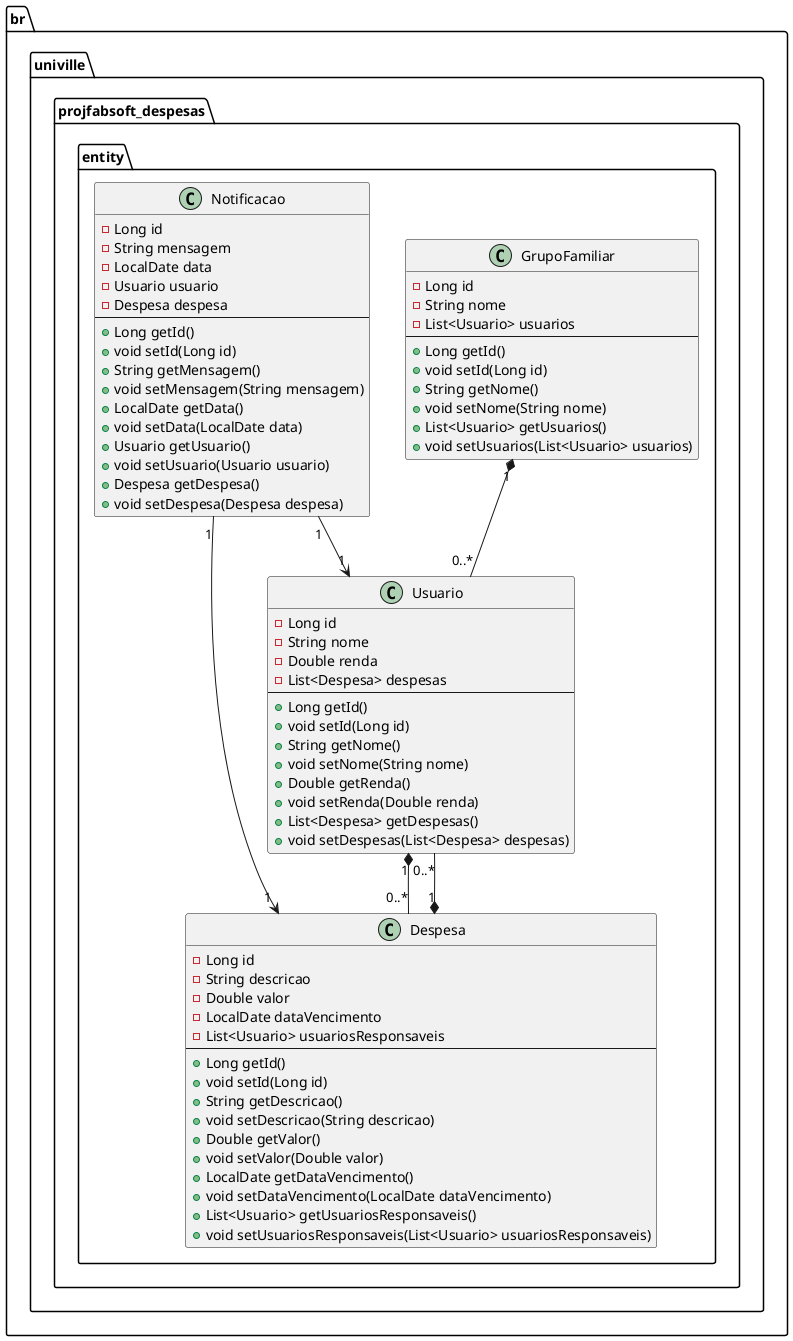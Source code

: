 @startuml
package br.univille.projfabsoft_despesas.entity {
    class GrupoFamiliar {
        - Long id
        - String nome
        - List<Usuario> usuarios
        --
        + Long getId()
        + void setId(Long id)
        + String getNome()
        + void setNome(String nome)
        + List<Usuario> getUsuarios()
        + void setUsuarios(List<Usuario> usuarios)
    }

    class Usuario {
        - Long id
        - String nome
        - Double renda
        - List<Despesa> despesas
        --
        + Long getId()
        + void setId(Long id)
        + String getNome()
        + void setNome(String nome)
        + Double getRenda()
        + void setRenda(Double renda)
        + List<Despesa> getDespesas()
        + void setDespesas(List<Despesa> despesas)
    }

    class Despesa {
        - Long id
        - String descricao
        - Double valor
        - LocalDate dataVencimento
        - List<Usuario> usuariosResponsaveis
        --
        + Long getId()
        + void setId(Long id)
        + String getDescricao()
        + void setDescricao(String descricao)
        + Double getValor()
        + void setValor(Double valor)
        + LocalDate getDataVencimento()
        + void setDataVencimento(LocalDate dataVencimento)
        + List<Usuario> getUsuariosResponsaveis()
        + void setUsuariosResponsaveis(List<Usuario> usuariosResponsaveis)
    }

    class Notificacao {
        - Long id
        - String mensagem
        - LocalDate data
        - Usuario usuario
        - Despesa despesa
        --
        + Long getId()
        + void setId(Long id)
        + String getMensagem()
        + void setMensagem(String mensagem)
        + LocalDate getData()
        + void setData(LocalDate data)
        + Usuario getUsuario()
        + void setUsuario(Usuario usuario)
        + Despesa getDespesa()
        + void setDespesa(Despesa despesa)
    }

    GrupoFamiliar "1" *-- "0..*" Usuario
    Usuario "1" *-- "0..*" Despesa
    Despesa "1" *-- "0..*" Usuario
    Notificacao "1" --> "1" Usuario
    Notificacao "1" --> "1" Despesa
}
@enduml